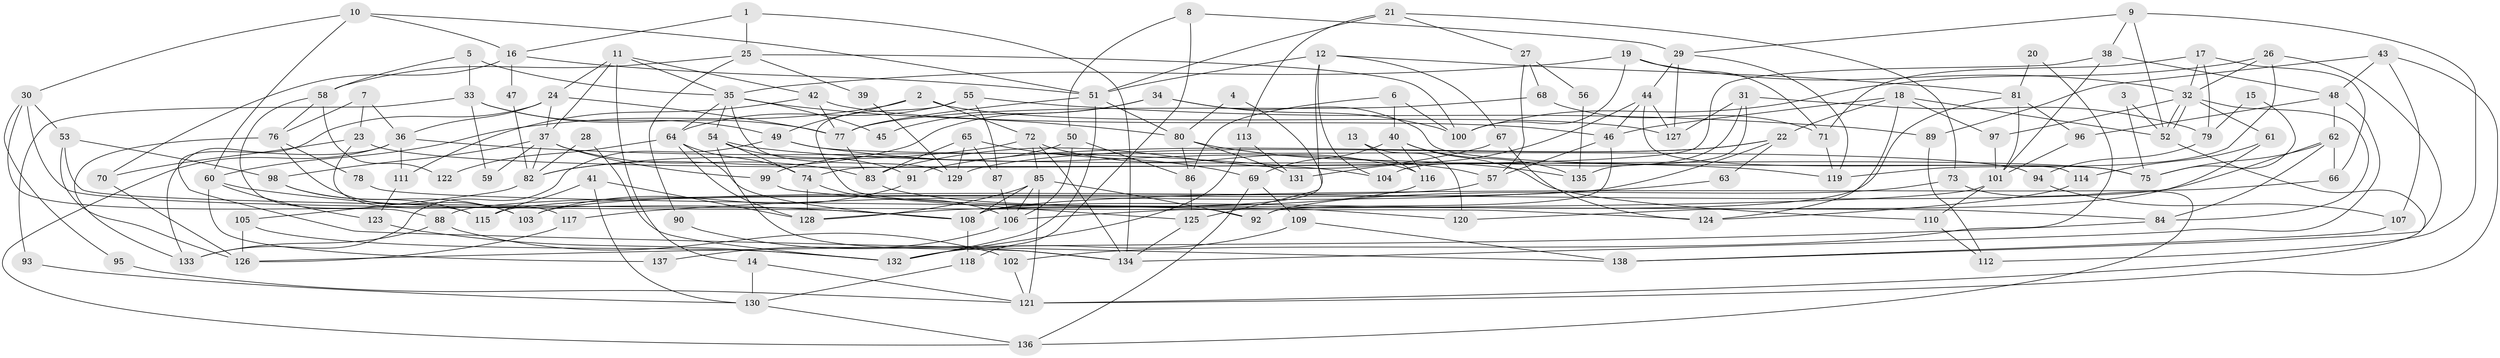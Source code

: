 // coarse degree distribution, {12: 0.020618556701030927, 3: 0.2268041237113402, 13: 0.010309278350515464, 10: 0.020618556701030927, 7: 0.020618556701030927, 4: 0.25773195876288657, 5: 0.17525773195876287, 11: 0.010309278350515464, 9: 0.030927835051546393, 6: 0.07216494845360824, 8: 0.020618556701030927, 2: 0.13402061855670103}
// Generated by graph-tools (version 1.1) at 2025/51/03/04/25 22:51:17]
// undirected, 138 vertices, 276 edges
graph export_dot {
  node [color=gray90,style=filled];
  1;
  2;
  3;
  4;
  5;
  6;
  7;
  8;
  9;
  10;
  11;
  12;
  13;
  14;
  15;
  16;
  17;
  18;
  19;
  20;
  21;
  22;
  23;
  24;
  25;
  26;
  27;
  28;
  29;
  30;
  31;
  32;
  33;
  34;
  35;
  36;
  37;
  38;
  39;
  40;
  41;
  42;
  43;
  44;
  45;
  46;
  47;
  48;
  49;
  50;
  51;
  52;
  53;
  54;
  55;
  56;
  57;
  58;
  59;
  60;
  61;
  62;
  63;
  64;
  65;
  66;
  67;
  68;
  69;
  70;
  71;
  72;
  73;
  74;
  75;
  76;
  77;
  78;
  79;
  80;
  81;
  82;
  83;
  84;
  85;
  86;
  87;
  88;
  89;
  90;
  91;
  92;
  93;
  94;
  95;
  96;
  97;
  98;
  99;
  100;
  101;
  102;
  103;
  104;
  105;
  106;
  107;
  108;
  109;
  110;
  111;
  112;
  113;
  114;
  115;
  116;
  117;
  118;
  119;
  120;
  121;
  122;
  123;
  124;
  125;
  126;
  127;
  128;
  129;
  130;
  131;
  132;
  133;
  134;
  135;
  136;
  137;
  138;
  1 -- 16;
  1 -- 134;
  1 -- 25;
  2 -- 72;
  2 -- 49;
  2 -- 60;
  2 -- 127;
  3 -- 75;
  3 -- 52;
  4 -- 125;
  4 -- 80;
  5 -- 35;
  5 -- 58;
  5 -- 33;
  6 -- 100;
  6 -- 40;
  6 -- 86;
  7 -- 76;
  7 -- 36;
  7 -- 23;
  8 -- 50;
  8 -- 118;
  8 -- 29;
  9 -- 29;
  9 -- 52;
  9 -- 38;
  9 -- 112;
  10 -- 51;
  10 -- 60;
  10 -- 16;
  10 -- 30;
  11 -- 24;
  11 -- 42;
  11 -- 14;
  11 -- 35;
  11 -- 37;
  12 -- 81;
  12 -- 104;
  12 -- 51;
  12 -- 67;
  12 -- 108;
  13 -- 120;
  13 -- 116;
  14 -- 121;
  14 -- 130;
  15 -- 75;
  15 -- 79;
  16 -- 51;
  16 -- 47;
  16 -- 70;
  17 -- 66;
  17 -- 32;
  17 -- 71;
  17 -- 79;
  18 -- 46;
  18 -- 97;
  18 -- 22;
  18 -- 52;
  18 -- 124;
  19 -- 71;
  19 -- 35;
  19 -- 32;
  19 -- 100;
  20 -- 102;
  20 -- 81;
  21 -- 51;
  21 -- 113;
  21 -- 27;
  21 -- 73;
  22 -- 91;
  22 -- 63;
  22 -- 115;
  22 -- 129;
  23 -- 75;
  23 -- 70;
  23 -- 117;
  24 -- 37;
  24 -- 77;
  24 -- 36;
  24 -- 133;
  25 -- 100;
  25 -- 39;
  25 -- 58;
  25 -- 90;
  26 -- 32;
  26 -- 119;
  26 -- 100;
  26 -- 138;
  27 -- 57;
  27 -- 56;
  27 -- 68;
  28 -- 132;
  28 -- 82;
  29 -- 119;
  29 -- 44;
  29 -- 127;
  30 -- 108;
  30 -- 53;
  30 -- 88;
  30 -- 95;
  31 -- 127;
  31 -- 79;
  31 -- 104;
  31 -- 135;
  32 -- 52;
  32 -- 52;
  32 -- 61;
  32 -- 84;
  32 -- 97;
  33 -- 77;
  33 -- 49;
  33 -- 59;
  33 -- 93;
  34 -- 100;
  34 -- 82;
  34 -- 45;
  34 -- 75;
  35 -- 64;
  35 -- 45;
  35 -- 54;
  35 -- 80;
  35 -- 129;
  36 -- 136;
  36 -- 104;
  36 -- 111;
  36 -- 138;
  37 -- 98;
  37 -- 59;
  37 -- 82;
  37 -- 83;
  37 -- 99;
  38 -- 101;
  38 -- 48;
  38 -- 74;
  39 -- 129;
  40 -- 135;
  40 -- 116;
  40 -- 69;
  40 -- 110;
  41 -- 128;
  41 -- 115;
  41 -- 130;
  42 -- 46;
  42 -- 77;
  42 -- 111;
  43 -- 121;
  43 -- 89;
  43 -- 48;
  43 -- 107;
  44 -- 127;
  44 -- 46;
  44 -- 114;
  44 -- 131;
  46 -- 92;
  46 -- 57;
  47 -- 82;
  48 -- 62;
  48 -- 96;
  48 -- 134;
  49 -- 133;
  49 -- 57;
  49 -- 94;
  50 -- 106;
  50 -- 86;
  50 -- 99;
  51 -- 80;
  51 -- 77;
  51 -- 132;
  52 -- 121;
  53 -- 126;
  53 -- 98;
  53 -- 124;
  54 -- 74;
  54 -- 91;
  54 -- 119;
  54 -- 134;
  55 -- 64;
  55 -- 87;
  55 -- 89;
  55 -- 92;
  56 -- 135;
  57 -- 88;
  58 -- 76;
  58 -- 115;
  58 -- 122;
  60 -- 123;
  60 -- 108;
  60 -- 137;
  61 -- 114;
  61 -- 120;
  62 -- 84;
  62 -- 66;
  62 -- 75;
  62 -- 103;
  63 -- 117;
  64 -- 108;
  64 -- 128;
  64 -- 74;
  64 -- 122;
  65 -- 83;
  65 -- 129;
  65 -- 69;
  65 -- 87;
  66 -- 108;
  67 -- 124;
  67 -- 83;
  68 -- 77;
  68 -- 71;
  69 -- 109;
  69 -- 136;
  70 -- 126;
  71 -- 119;
  72 -- 85;
  72 -- 134;
  72 -- 82;
  72 -- 116;
  73 -- 136;
  73 -- 92;
  74 -- 106;
  74 -- 128;
  76 -- 133;
  76 -- 103;
  76 -- 78;
  77 -- 83;
  78 -- 84;
  79 -- 94;
  80 -- 86;
  80 -- 131;
  80 -- 135;
  81 -- 108;
  81 -- 96;
  81 -- 101;
  82 -- 105;
  83 -- 120;
  84 -- 126;
  85 -- 92;
  85 -- 108;
  85 -- 106;
  85 -- 121;
  85 -- 128;
  86 -- 125;
  87 -- 106;
  88 -- 102;
  88 -- 133;
  89 -- 112;
  90 -- 134;
  91 -- 103;
  93 -- 130;
  94 -- 107;
  95 -- 121;
  96 -- 101;
  97 -- 101;
  98 -- 115;
  98 -- 103;
  99 -- 125;
  101 -- 106;
  101 -- 110;
  102 -- 121;
  105 -- 132;
  105 -- 126;
  106 -- 137;
  107 -- 138;
  108 -- 118;
  109 -- 138;
  109 -- 132;
  110 -- 112;
  111 -- 123;
  113 -- 132;
  113 -- 131;
  114 -- 124;
  116 -- 128;
  117 -- 126;
  118 -- 130;
  123 -- 132;
  125 -- 134;
  130 -- 136;
}
